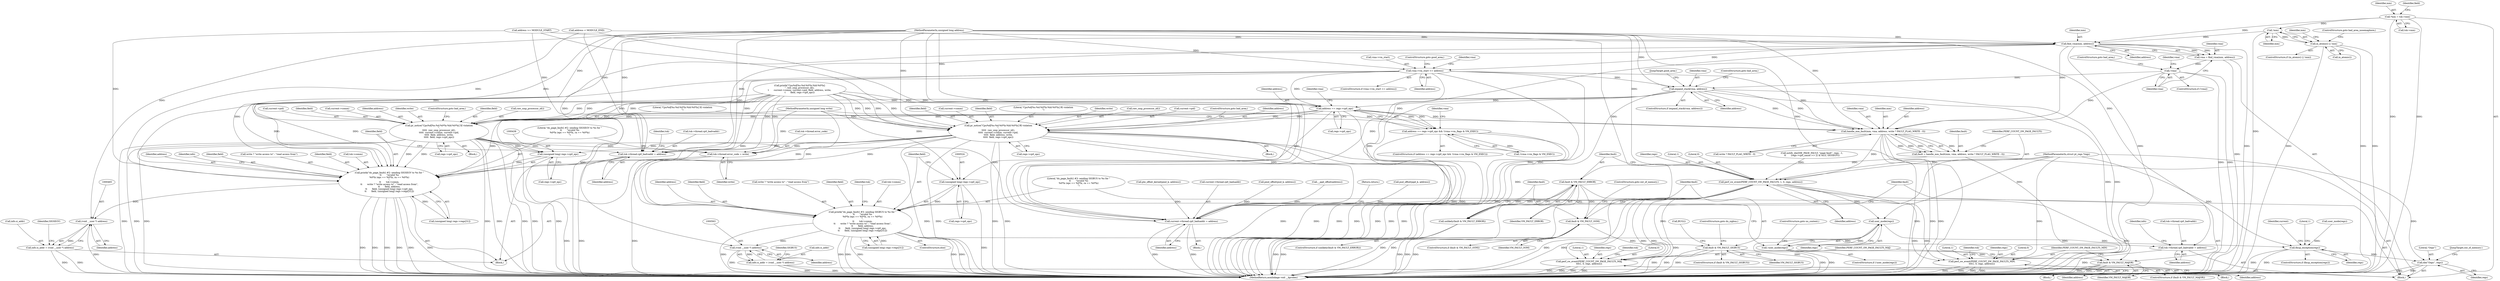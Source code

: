 digraph "0_linux_a8b0ca17b80e92faab46ee7179ba9e99ccb61233_14@pointer" {
"1000204" [label="(Call,!mm)"];
"1000128" [label="(Call,*mm = tsk->mm)"];
"1000202" [label="(Call,in_atomic() || !mm)"];
"1000214" [label="(Call,find_vma(mm, address))"];
"1000212" [label="(Call,vma = find_vma(mm, address))"];
"1000218" [label="(Call,!vma)"];
"1000237" [label="(Call,expand_stack(vma, address))"];
"1000265" [label="(Call,address == regs->cp0_epc)"];
"1000264" [label="(Call,address == regs->cp0_epc && !(vma->vm_flags & VM_EXEC))"];
"1000277" [label="(Call,pr_notice(\"Cpu%d[%s:%d:%0*lx:%ld:%0*lx] XI violation\n\",\n\t\t\t\t\t  raw_smp_processor_id(),\n\t\t\t\t\t  current->comm, current->pid,\n\t\t\t\t\t  field, address, write,\n\t\t\t\t\t  field, regs->cp0_epc))"];
"1000411" [label="(Call,tsk->thread.cp0_badvaddr = address)"];
"1000418" [label="(Call,tsk->thread.error_code = write)"];
"1000425" [label="(Call,printk(\"do_page_fault() #2: sending SIGSEGV to %s for \"\n\t\t       \"invalid %s\n%0*lx (epc == %0*lx, ra == %0*lx)\n\",\n\t\t       tsk->comm,\n\t\t       write ? \"write access to\" : \"read access from\",\n\t\t       field, address,\n\t\t       field, (unsigned long) regs->cp0_epc,\n\t\t       field, (unsigned long) regs->regs[31]))"];
"1000464" [label="(Call,(void __user *) address)"];
"1000460" [label="(Call,info.si_addr = (void __user *) address)"];
"1000437" [label="(Call,(unsigned long) regs->cp0_epc)"];
"1000478" [label="(Call,current->thread.cp0_baduaddr = address)"];
"1000302" [label="(Call,pr_notice(\"Cpu%d[%s:%d:%0*lx:%ld:%0*lx] RI violation\n\",\n\t\t\t\t\t  raw_smp_processor_id(),\n\t\t\t\t\t  current->comm, current->pid,\n\t\t\t\t\t  field, address, write,\n\t\t\t\t\t  field, regs->cp0_epc))"];
"1000335" [label="(Call,handle_mm_fault(mm, vma, address, write ? FAULT_FLAG_WRITE : 0))"];
"1000333" [label="(Call,fault = handle_mm_fault(mm, vma, address, write ? FAULT_FLAG_WRITE : 0))"];
"1000351" [label="(Call,fault & VM_FAULT_ERROR)"];
"1000350" [label="(Call,unlikely(fault & VM_FAULT_ERROR))"];
"1000356" [label="(Call,fault & VM_FAULT_OOM)"];
"1000362" [label="(Call,fault & VM_FAULT_SIGBUS)"];
"1000368" [label="(Call,fault & VM_FAULT_MAJOR)"];
"1000343" [label="(Call,perf_sw_event(PERF_COUNT_SW_PAGE_FAULTS, 1, 0, regs, address))"];
"1000372" [label="(Call,perf_sw_event(PERF_COUNT_SW_PAGE_FAULTS_MAJ,\n\t\t\t\t1, 0, regs, address))"];
"1000384" [label="(Call,perf_sw_event(PERF_COUNT_SW_PAGE_FAULTS_MIN,\n\t\t\t\t1, 0, regs, address))"];
"1000507" [label="(Call,user_mode(regs))"];
"1000475" [label="(Call,fixup_exception(regs))"];
"1000488" [label="(Call,die(\"Oops\", regs))"];
"1000506" [label="(Call,!user_mode(regs))"];
"1000511" [label="(Call,printk(\"do_page_fault() #3: sending SIGBUS to %s for \"\n\t\t       \"invalid %s\n%0*lx (epc == %0*lx, ra == %0*lx)\n\",\n\t\t       tsk->comm,\n\t\t       write ? \"write access to\" : \"read access from\",\n\t\t       field, address,\n\t\t       field, (unsigned long) regs->cp0_epc,\n\t\t       field, (unsigned long) regs->regs[31]))"];
"1000536" [label="(Call,tsk->thread.cp0_badvaddr = address)"];
"1000562" [label="(Call,(void __user *) address)"];
"1000558" [label="(Call,info.si_addr = (void __user *) address)"];
"1000523" [label="(Call,(unsigned long) regs->cp0_epc)"];
"1000222" [label="(Call,vma->vm_start <= address)"];
"1000241" [label="(JumpTarget,good_area:)"];
"1000355" [label="(ControlStructure,if (fault & VM_FAULT_OOM))"];
"1000383" [label="(Block,)"];
"1000435" [label="(Identifier,address)"];
"1000222" [label="(Call,vma->vm_start <= address)"];
"1000452" [label="(Identifier,info)"];
"1000347" [label="(Identifier,regs)"];
"1000314" [label="(Identifier,field)"];
"1000118" [label="(Block,)"];
"1000659" [label="(MethodReturn,asmlinkage void __kprobes)"];
"1000266" [label="(Identifier,address)"];
"1000481" [label="(Identifier,current)"];
"1000442" [label="(Identifier,field)"];
"1000484" [label="(Identifier,address)"];
"1000489" [label="(Literal,\"Oops\")"];
"1000344" [label="(Identifier,PERF_COUNT_SW_PAGE_FAULTS)"];
"1000348" [label="(Identifier,address)"];
"1000283" [label="(Call,current->pid)"];
"1000491" [label="(JumpTarget,out_of_memory:)"];
"1000545" [label="(Identifier,info)"];
"1000210" [label="(Identifier,mm)"];
"1000521" [label="(Identifier,address)"];
"1000487" [label="(Literal,1)"];
"1000507" [label="(Call,user_mode(regs))"];
"1000278" [label="(Literal,\"Cpu%d[%s:%d:%0*lx:%ld:%0*lx] XI violation\n\")"];
"1000522" [label="(Identifier,field)"];
"1000129" [label="(Identifier,mm)"];
"1000212" [label="(Call,vma = find_vma(mm, address))"];
"1000289" [label="(Identifier,field)"];
"1000618" [label="(Call,pud_offset(pgd_k, address))"];
"1000516" [label="(Call,write ? \"write access to\" : \"read access from\")"];
"1000410" [label="(Block,)"];
"1000370" [label="(Identifier,VM_FAULT_MAJOR)"];
"1000305" [label="(Call,current->comm)"];
"1000337" [label="(Identifier,vma)"];
"1000478" [label="(Call,current->thread.cp0_baduaddr = address)"];
"1000333" [label="(Call,fault = handle_mm_fault(mm, vma, address, write ? FAULT_FLAG_WRITE : 0))"];
"1000356" [label="(Call,fault & VM_FAULT_OOM)"];
"1000424" [label="(Identifier,write)"];
"1000371" [label="(Block,)"];
"1000311" [label="(Identifier,field)"];
"1000343" [label="(Call,perf_sw_event(PERF_COUNT_SW_PAGE_FAULTS, 1, 0, regs, address))"];
"1000219" [label="(Identifier,vma)"];
"1000377" [label="(Identifier,address)"];
"1000505" [label="(ControlStructure,if (!user_mode(regs)))"];
"1000280" [label="(Call,current->comm)"];
"1000536" [label="(Call,tsk->thread.cp0_badvaddr = address)"];
"1000116" [label="(MethodParameterIn,unsigned long write)"];
"1000227" [label="(ControlStructure,goto good_area;)"];
"1000474" [label="(ControlStructure,if (fixup_exception(regs)))"];
"1000529" [label="(Call,(unsigned long) regs->regs[31])"];
"1000508" [label="(Identifier,regs)"];
"1000303" [label="(Literal,\"Cpu%d[%s:%d:%0*lx:%ld:%0*lx] RI violation\n\")"];
"1000128" [label="(Call,*mm = tsk->mm)"];
"1000205" [label="(Identifier,mm)"];
"1000649" [label="(Call,pte_offset_kernel(pmd_k, address))"];
"1000419" [label="(Call,tsk->thread.error_code)"];
"1000434" [label="(Identifier,field)"];
"1000479" [label="(Call,current->thread.cp0_baduaddr)"];
"1000313" [label="(Identifier,write)"];
"1000509" [label="(ControlStructure,goto no_context;)"];
"1000466" [label="(Identifier,address)"];
"1000203" [label="(Call,in_atomic())"];
"1000335" [label="(Call,handle_mm_fault(mm, vma, address, write ? FAULT_FLAG_WRITE : 0))"];
"1000352" [label="(Identifier,fault)"];
"1000287" [label="(Identifier,address)"];
"1000634" [label="(Call,pmd_offset(pud_k, address))"];
"1000226" [label="(Identifier,address)"];
"1000476" [label="(Identifier,regs)"];
"1000264" [label="(Call,address == regs->cp0_epc && !(vma->vm_flags & VM_EXEC))"];
"1000334" [label="(Identifier,fault)"];
"1000358" [label="(Identifier,VM_FAULT_OOM)"];
"1000202" [label="(Call,in_atomic() || !mm)"];
"1000304" [label="(Call,raw_smp_processor_id())"];
"1000302" [label="(Call,pr_notice(\"Cpu%d[%s:%d:%0*lx:%ld:%0*lx] RI violation\n\",\n\t\t\t\t\t  raw_smp_processor_id(),\n\t\t\t\t\t  current->comm, current->pid,\n\t\t\t\t\t  field, address, write,\n\t\t\t\t\t  field, regs->cp0_epc))"];
"1000490" [label="(Identifier,regs)"];
"1000308" [label="(Call,current->pid)"];
"1000130" [label="(Call,tsk->mm)"];
"1000216" [label="(Identifier,address)"];
"1000430" [label="(Call,write ? \"write access to\" : \"read access from\")"];
"1000475" [label="(Call,fixup_exception(regs))"];
"1000576" [label="(Call,__pgd_offset(address))"];
"1000238" [label="(Identifier,vma)"];
"1000367" [label="(ControlStructure,if (fault & VM_FAULT_MAJOR))"];
"1000277" [label="(Call,pr_notice(\"Cpu%d[%s:%d:%0*lx:%ld:%0*lx] XI violation\n\",\n\t\t\t\t\t  raw_smp_processor_id(),\n\t\t\t\t\t  current->comm, current->pid,\n\t\t\t\t\t  field, address, write,\n\t\t\t\t\t  field, regs->cp0_epc))"];
"1000117" [label="(MethodParameterIn,unsigned long address)"];
"1000376" [label="(Identifier,regs)"];
"1000460" [label="(Call,info.si_addr = (void __user *) address)"];
"1000301" [label="(Block,)"];
"1000389" [label="(Identifier,address)"];
"1000392" [label="(Identifier,tsk)"];
"1000273" [label="(Identifier,vma)"];
"1000345" [label="(Literal,1)"];
"1000288" [label="(Identifier,write)"];
"1000558" [label="(Call,info.si_addr = (void __user *) address)"];
"1000380" [label="(Identifier,tsk)"];
"1000232" [label="(Identifier,vma)"];
"1000318" [label="(ControlStructure,goto bad_area;)"];
"1000270" [label="(Call,!(vma->vm_flags & VM_EXEC))"];
"1000375" [label="(Literal,0)"];
"1000363" [label="(Identifier,fault)"];
"1000542" [label="(Identifier,address)"];
"1000213" [label="(Identifier,vma)"];
"1000385" [label="(Identifier,PERF_COUNT_SW_PAGE_FAULTS_MIN)"];
"1000520" [label="(Identifier,field)"];
"1000426" [label="(Literal,\"do_page_fault() #2: sending SIGSEGV to %s for \"\n\t\t       \"invalid %s\n%0*lx (epc == %0*lx, ra == %0*lx)\n\")"];
"1000418" [label="(Call,tsk->thread.error_code = write)"];
"1000364" [label="(Identifier,VM_FAULT_SIGBUS)"];
"1000315" [label="(Call,regs->cp0_epc)"];
"1000362" [label="(Call,fault & VM_FAULT_SIGBUS)"];
"1000512" [label="(Literal,\"do_page_fault() #3: sending SIGBUS to %s for \"\n\t\t       \"invalid %s\n%0*lx (epc == %0*lx, ra == %0*lx)\n\")"];
"1000366" [label="(Call,BUG())"];
"1000566" [label="(Identifier,SIGBUS)"];
"1000215" [label="(Identifier,mm)"];
"1000411" [label="(Call,tsk->thread.cp0_badvaddr = address)"];
"1000267" [label="(Call,regs->cp0_epc)"];
"1000339" [label="(Call,write ? FAULT_FLAG_WRITE : 0)"];
"1000368" [label="(Call,fault & VM_FAULT_MAJOR)"];
"1000523" [label="(Call,(unsigned long) regs->cp0_epc)"];
"1000537" [label="(Call,tsk->thread.cp0_badvaddr)"];
"1000511" [label="(Call,printk(\"do_page_fault() #3: sending SIGBUS to %s for \"\n\t\t       \"invalid %s\n%0*lx (epc == %0*lx, ra == %0*lx)\n\",\n\t\t       tsk->comm,\n\t\t       write ? \"write access to\" : \"read access from\",\n\t\t       field, address,\n\t\t       field, (unsigned long) regs->cp0_epc,\n\t\t       field, (unsigned long) regs->regs[31]))"];
"1000217" [label="(ControlStructure,if (!vma))"];
"1000351" [label="(Call,fault & VM_FAULT_ERROR)"];
"1000539" [label="(Identifier,tsk)"];
"1000412" [label="(Call,tsk->thread.cp0_badvaddr)"];
"1000265" [label="(Call,address == regs->cp0_epc)"];
"1000417" [label="(Identifier,address)"];
"1000204" [label="(Call,!mm)"];
"1000220" [label="(ControlStructure,goto bad_area;)"];
"1000135" [label="(Identifier,field)"];
"1000201" [label="(ControlStructure,if (in_atomic() || !mm))"];
"1000350" [label="(Call,unlikely(fault & VM_FAULT_ERROR))"];
"1000384" [label="(Call,perf_sw_event(PERF_COUNT_SW_PAGE_FAULTS_MIN,\n\t\t\t\t1, 0, regs, address))"];
"1000298" [label="(Identifier,vma)"];
"1000290" [label="(Call,regs->cp0_epc)"];
"1000349" [label="(ControlStructure,if (unlikely(fault & VM_FAULT_ERROR)))"];
"1000346" [label="(Literal,0)"];
"1000197" [label="(Call,address < MODULE_END)"];
"1000276" [label="(Block,)"];
"1000357" [label="(Identifier,fault)"];
"1000373" [label="(Identifier,PERF_COUNT_SW_PAGE_FAULTS_MAJ)"];
"1000223" [label="(Call,vma->vm_start)"];
"1000237" [label="(Call,expand_stack(vma, address))"];
"1000436" [label="(Identifier,field)"];
"1000525" [label="(Call,regs->cp0_epc)"];
"1000559" [label="(Call,info.si_addr)"];
"1000513" [label="(Call,tsk->comm)"];
"1000263" [label="(ControlStructure,if (address == regs->cp0_epc && !(vma->vm_flags & VM_EXEC)))"];
"1000388" [label="(Identifier,regs)"];
"1000194" [label="(Call,address >= MODULE_START)"];
"1000562" [label="(Call,(void __user *) address)"];
"1000214" [label="(Call,find_vma(mm, address))"];
"1000218" [label="(Call,!vma)"];
"1000293" [label="(ControlStructure,goto bad_area;)"];
"1000437" [label="(Call,(unsigned long) regs->cp0_epc)"];
"1000485" [label="(Return,return;)"];
"1000206" [label="(ControlStructure,goto bad_area_nosemaphore;)"];
"1000160" [label="(Call,notify_die(DIE_PAGE_FAULT, \"page fault\", regs, -1,\n\t\t       (regs->cp0_cause >> 2) & 0x1f, SIGSEGV))"];
"1000488" [label="(Call,die(\"Oops\", regs))"];
"1000387" [label="(Literal,0)"];
"1000464" [label="(Call,(void __user *) address)"];
"1000336" [label="(Identifier,mm)"];
"1000286" [label="(Identifier,field)"];
"1000365" [label="(ControlStructure,goto do_sigbus;)"];
"1000386" [label="(Literal,1)"];
"1000361" [label="(ControlStructure,if (fault & VM_FAULT_SIGBUS))"];
"1000279" [label="(Call,raw_smp_processor_id())"];
"1000408" [label="(Call,user_mode(regs))"];
"1000564" [label="(Identifier,address)"];
"1000461" [label="(Call,info.si_addr)"];
"1000224" [label="(Identifier,vma)"];
"1000427" [label="(Call,tsk->comm)"];
"1000468" [label="(Identifier,SIGSEGV)"];
"1000425" [label="(Call,printk(\"do_page_fault() #2: sending SIGSEGV to %s for \"\n\t\t       \"invalid %s\n%0*lx (epc == %0*lx, ra == %0*lx)\n\",\n\t\t       tsk->comm,\n\t\t       write ? \"write access to\" : \"read access from\",\n\t\t       field, address,\n\t\t       field, (unsigned long) regs->cp0_epc,\n\t\t       field, (unsigned long) regs->regs[31]))"];
"1000338" [label="(Identifier,address)"];
"1000221" [label="(ControlStructure,if (vma->vm_start <= address))"];
"1000369" [label="(Identifier,fault)"];
"1000372" [label="(Call,perf_sw_event(PERF_COUNT_SW_PAGE_FAULTS_MAJ,\n\t\t\t\t1, 0, regs, address))"];
"1000374" [label="(Literal,1)"];
"1000506" [label="(Call,!user_mode(regs))"];
"1000236" [label="(ControlStructure,if (expand_stack(vma, address)))"];
"1000477" [label="(Block,)"];
"1000115" [label="(MethodParameterIn,struct pt_regs *regs)"];
"1000240" [label="(ControlStructure,goto bad_area;)"];
"1000510" [label="(ControlStructure,else)"];
"1000312" [label="(Identifier,address)"];
"1000142" [label="(Call,printk(\"Cpu%d[%s:%d:%0*lx:%ld:%0*lx]\n\", raw_smp_processor_id(),\n\t       current->comm, current->pid, field, address, write,\n\t       field, regs->cp0_epc))"];
"1000359" [label="(ControlStructure,goto out_of_memory;)"];
"1000439" [label="(Call,regs->cp0_epc)"];
"1000353" [label="(Identifier,VM_FAULT_ERROR)"];
"1000421" [label="(Identifier,tsk)"];
"1000528" [label="(Identifier,field)"];
"1000443" [label="(Call,(unsigned long) regs->regs[31])"];
"1000239" [label="(Identifier,address)"];
"1000204" -> "1000202"  [label="AST: "];
"1000204" -> "1000205"  [label="CFG: "];
"1000205" -> "1000204"  [label="AST: "];
"1000202" -> "1000204"  [label="CFG: "];
"1000204" -> "1000659"  [label="DDG: "];
"1000204" -> "1000202"  [label="DDG: "];
"1000128" -> "1000204"  [label="DDG: "];
"1000204" -> "1000214"  [label="DDG: "];
"1000128" -> "1000118"  [label="AST: "];
"1000128" -> "1000130"  [label="CFG: "];
"1000129" -> "1000128"  [label="AST: "];
"1000130" -> "1000128"  [label="AST: "];
"1000135" -> "1000128"  [label="CFG: "];
"1000128" -> "1000659"  [label="DDG: "];
"1000128" -> "1000659"  [label="DDG: "];
"1000128" -> "1000214"  [label="DDG: "];
"1000202" -> "1000201"  [label="AST: "];
"1000202" -> "1000203"  [label="CFG: "];
"1000203" -> "1000202"  [label="AST: "];
"1000206" -> "1000202"  [label="CFG: "];
"1000210" -> "1000202"  [label="CFG: "];
"1000202" -> "1000659"  [label="DDG: "];
"1000202" -> "1000659"  [label="DDG: "];
"1000202" -> "1000659"  [label="DDG: "];
"1000214" -> "1000212"  [label="AST: "];
"1000214" -> "1000216"  [label="CFG: "];
"1000215" -> "1000214"  [label="AST: "];
"1000216" -> "1000214"  [label="AST: "];
"1000212" -> "1000214"  [label="CFG: "];
"1000214" -> "1000659"  [label="DDG: "];
"1000214" -> "1000659"  [label="DDG: "];
"1000214" -> "1000212"  [label="DDG: "];
"1000214" -> "1000212"  [label="DDG: "];
"1000194" -> "1000214"  [label="DDG: "];
"1000197" -> "1000214"  [label="DDG: "];
"1000117" -> "1000214"  [label="DDG: "];
"1000214" -> "1000222"  [label="DDG: "];
"1000214" -> "1000335"  [label="DDG: "];
"1000214" -> "1000411"  [label="DDG: "];
"1000214" -> "1000425"  [label="DDG: "];
"1000214" -> "1000478"  [label="DDG: "];
"1000212" -> "1000118"  [label="AST: "];
"1000213" -> "1000212"  [label="AST: "];
"1000219" -> "1000212"  [label="CFG: "];
"1000212" -> "1000659"  [label="DDG: "];
"1000212" -> "1000218"  [label="DDG: "];
"1000218" -> "1000217"  [label="AST: "];
"1000218" -> "1000219"  [label="CFG: "];
"1000219" -> "1000218"  [label="AST: "];
"1000220" -> "1000218"  [label="CFG: "];
"1000224" -> "1000218"  [label="CFG: "];
"1000218" -> "1000659"  [label="DDG: "];
"1000218" -> "1000659"  [label="DDG: "];
"1000218" -> "1000237"  [label="DDG: "];
"1000218" -> "1000335"  [label="DDG: "];
"1000237" -> "1000236"  [label="AST: "];
"1000237" -> "1000239"  [label="CFG: "];
"1000238" -> "1000237"  [label="AST: "];
"1000239" -> "1000237"  [label="AST: "];
"1000240" -> "1000237"  [label="CFG: "];
"1000241" -> "1000237"  [label="CFG: "];
"1000237" -> "1000659"  [label="DDG: "];
"1000237" -> "1000659"  [label="DDG: "];
"1000237" -> "1000659"  [label="DDG: "];
"1000222" -> "1000237"  [label="DDG: "];
"1000117" -> "1000237"  [label="DDG: "];
"1000237" -> "1000265"  [label="DDG: "];
"1000237" -> "1000335"  [label="DDG: "];
"1000237" -> "1000335"  [label="DDG: "];
"1000237" -> "1000411"  [label="DDG: "];
"1000237" -> "1000425"  [label="DDG: "];
"1000237" -> "1000478"  [label="DDG: "];
"1000265" -> "1000264"  [label="AST: "];
"1000265" -> "1000267"  [label="CFG: "];
"1000266" -> "1000265"  [label="AST: "];
"1000267" -> "1000265"  [label="AST: "];
"1000273" -> "1000265"  [label="CFG: "];
"1000264" -> "1000265"  [label="CFG: "];
"1000265" -> "1000659"  [label="DDG: "];
"1000265" -> "1000264"  [label="DDG: "];
"1000265" -> "1000264"  [label="DDG: "];
"1000222" -> "1000265"  [label="DDG: "];
"1000117" -> "1000265"  [label="DDG: "];
"1000142" -> "1000265"  [label="DDG: "];
"1000265" -> "1000277"  [label="DDG: "];
"1000265" -> "1000277"  [label="DDG: "];
"1000265" -> "1000302"  [label="DDG: "];
"1000265" -> "1000302"  [label="DDG: "];
"1000265" -> "1000335"  [label="DDG: "];
"1000265" -> "1000523"  [label="DDG: "];
"1000264" -> "1000263"  [label="AST: "];
"1000264" -> "1000270"  [label="CFG: "];
"1000270" -> "1000264"  [label="AST: "];
"1000278" -> "1000264"  [label="CFG: "];
"1000298" -> "1000264"  [label="CFG: "];
"1000264" -> "1000659"  [label="DDG: "];
"1000264" -> "1000659"  [label="DDG: "];
"1000264" -> "1000659"  [label="DDG: "];
"1000270" -> "1000264"  [label="DDG: "];
"1000277" -> "1000276"  [label="AST: "];
"1000277" -> "1000290"  [label="CFG: "];
"1000278" -> "1000277"  [label="AST: "];
"1000279" -> "1000277"  [label="AST: "];
"1000280" -> "1000277"  [label="AST: "];
"1000283" -> "1000277"  [label="AST: "];
"1000286" -> "1000277"  [label="AST: "];
"1000287" -> "1000277"  [label="AST: "];
"1000288" -> "1000277"  [label="AST: "];
"1000289" -> "1000277"  [label="AST: "];
"1000290" -> "1000277"  [label="AST: "];
"1000293" -> "1000277"  [label="CFG: "];
"1000277" -> "1000659"  [label="DDG: "];
"1000277" -> "1000659"  [label="DDG: "];
"1000277" -> "1000659"  [label="DDG: "];
"1000277" -> "1000659"  [label="DDG: "];
"1000277" -> "1000659"  [label="DDG: "];
"1000277" -> "1000659"  [label="DDG: "];
"1000277" -> "1000659"  [label="DDG: "];
"1000277" -> "1000659"  [label="DDG: "];
"1000142" -> "1000277"  [label="DDG: "];
"1000142" -> "1000277"  [label="DDG: "];
"1000142" -> "1000277"  [label="DDG: "];
"1000142" -> "1000277"  [label="DDG: "];
"1000117" -> "1000277"  [label="DDG: "];
"1000116" -> "1000277"  [label="DDG: "];
"1000277" -> "1000411"  [label="DDG: "];
"1000277" -> "1000418"  [label="DDG: "];
"1000277" -> "1000425"  [label="DDG: "];
"1000277" -> "1000425"  [label="DDG: "];
"1000277" -> "1000437"  [label="DDG: "];
"1000277" -> "1000478"  [label="DDG: "];
"1000411" -> "1000410"  [label="AST: "];
"1000411" -> "1000417"  [label="CFG: "];
"1000412" -> "1000411"  [label="AST: "];
"1000417" -> "1000411"  [label="AST: "];
"1000421" -> "1000411"  [label="CFG: "];
"1000411" -> "1000659"  [label="DDG: "];
"1000302" -> "1000411"  [label="DDG: "];
"1000222" -> "1000411"  [label="DDG: "];
"1000194" -> "1000411"  [label="DDG: "];
"1000197" -> "1000411"  [label="DDG: "];
"1000117" -> "1000411"  [label="DDG: "];
"1000418" -> "1000410"  [label="AST: "];
"1000418" -> "1000424"  [label="CFG: "];
"1000419" -> "1000418"  [label="AST: "];
"1000424" -> "1000418"  [label="AST: "];
"1000426" -> "1000418"  [label="CFG: "];
"1000418" -> "1000659"  [label="DDG: "];
"1000302" -> "1000418"  [label="DDG: "];
"1000142" -> "1000418"  [label="DDG: "];
"1000116" -> "1000418"  [label="DDG: "];
"1000425" -> "1000410"  [label="AST: "];
"1000425" -> "1000443"  [label="CFG: "];
"1000426" -> "1000425"  [label="AST: "];
"1000427" -> "1000425"  [label="AST: "];
"1000430" -> "1000425"  [label="AST: "];
"1000434" -> "1000425"  [label="AST: "];
"1000435" -> "1000425"  [label="AST: "];
"1000436" -> "1000425"  [label="AST: "];
"1000437" -> "1000425"  [label="AST: "];
"1000442" -> "1000425"  [label="AST: "];
"1000443" -> "1000425"  [label="AST: "];
"1000452" -> "1000425"  [label="CFG: "];
"1000425" -> "1000659"  [label="DDG: "];
"1000425" -> "1000659"  [label="DDG: "];
"1000425" -> "1000659"  [label="DDG: "];
"1000425" -> "1000659"  [label="DDG: "];
"1000425" -> "1000659"  [label="DDG: "];
"1000425" -> "1000659"  [label="DDG: "];
"1000116" -> "1000425"  [label="DDG: "];
"1000142" -> "1000425"  [label="DDG: "];
"1000302" -> "1000425"  [label="DDG: "];
"1000302" -> "1000425"  [label="DDG: "];
"1000117" -> "1000425"  [label="DDG: "];
"1000222" -> "1000425"  [label="DDG: "];
"1000194" -> "1000425"  [label="DDG: "];
"1000197" -> "1000425"  [label="DDG: "];
"1000437" -> "1000425"  [label="DDG: "];
"1000443" -> "1000425"  [label="DDG: "];
"1000425" -> "1000464"  [label="DDG: "];
"1000464" -> "1000460"  [label="AST: "];
"1000464" -> "1000466"  [label="CFG: "];
"1000465" -> "1000464"  [label="AST: "];
"1000466" -> "1000464"  [label="AST: "];
"1000460" -> "1000464"  [label="CFG: "];
"1000464" -> "1000659"  [label="DDG: "];
"1000464" -> "1000460"  [label="DDG: "];
"1000117" -> "1000464"  [label="DDG: "];
"1000460" -> "1000410"  [label="AST: "];
"1000461" -> "1000460"  [label="AST: "];
"1000468" -> "1000460"  [label="CFG: "];
"1000460" -> "1000659"  [label="DDG: "];
"1000460" -> "1000659"  [label="DDG: "];
"1000437" -> "1000439"  [label="CFG: "];
"1000438" -> "1000437"  [label="AST: "];
"1000439" -> "1000437"  [label="AST: "];
"1000442" -> "1000437"  [label="CFG: "];
"1000437" -> "1000659"  [label="DDG: "];
"1000302" -> "1000437"  [label="DDG: "];
"1000142" -> "1000437"  [label="DDG: "];
"1000478" -> "1000477"  [label="AST: "];
"1000478" -> "1000484"  [label="CFG: "];
"1000479" -> "1000478"  [label="AST: "];
"1000484" -> "1000478"  [label="AST: "];
"1000485" -> "1000478"  [label="CFG: "];
"1000478" -> "1000659"  [label="DDG: "];
"1000478" -> "1000659"  [label="DDG: "];
"1000302" -> "1000478"  [label="DDG: "];
"1000649" -> "1000478"  [label="DDG: "];
"1000576" -> "1000478"  [label="DDG: "];
"1000222" -> "1000478"  [label="DDG: "];
"1000194" -> "1000478"  [label="DDG: "];
"1000343" -> "1000478"  [label="DDG: "];
"1000634" -> "1000478"  [label="DDG: "];
"1000618" -> "1000478"  [label="DDG: "];
"1000197" -> "1000478"  [label="DDG: "];
"1000117" -> "1000478"  [label="DDG: "];
"1000302" -> "1000301"  [label="AST: "];
"1000302" -> "1000315"  [label="CFG: "];
"1000303" -> "1000302"  [label="AST: "];
"1000304" -> "1000302"  [label="AST: "];
"1000305" -> "1000302"  [label="AST: "];
"1000308" -> "1000302"  [label="AST: "];
"1000311" -> "1000302"  [label="AST: "];
"1000312" -> "1000302"  [label="AST: "];
"1000313" -> "1000302"  [label="AST: "];
"1000314" -> "1000302"  [label="AST: "];
"1000315" -> "1000302"  [label="AST: "];
"1000318" -> "1000302"  [label="CFG: "];
"1000302" -> "1000659"  [label="DDG: "];
"1000302" -> "1000659"  [label="DDG: "];
"1000302" -> "1000659"  [label="DDG: "];
"1000302" -> "1000659"  [label="DDG: "];
"1000302" -> "1000659"  [label="DDG: "];
"1000302" -> "1000659"  [label="DDG: "];
"1000302" -> "1000659"  [label="DDG: "];
"1000302" -> "1000659"  [label="DDG: "];
"1000142" -> "1000302"  [label="DDG: "];
"1000142" -> "1000302"  [label="DDG: "];
"1000142" -> "1000302"  [label="DDG: "];
"1000142" -> "1000302"  [label="DDG: "];
"1000117" -> "1000302"  [label="DDG: "];
"1000116" -> "1000302"  [label="DDG: "];
"1000335" -> "1000333"  [label="AST: "];
"1000335" -> "1000339"  [label="CFG: "];
"1000336" -> "1000335"  [label="AST: "];
"1000337" -> "1000335"  [label="AST: "];
"1000338" -> "1000335"  [label="AST: "];
"1000339" -> "1000335"  [label="AST: "];
"1000333" -> "1000335"  [label="CFG: "];
"1000335" -> "1000659"  [label="DDG: "];
"1000335" -> "1000659"  [label="DDG: "];
"1000335" -> "1000659"  [label="DDG: "];
"1000335" -> "1000333"  [label="DDG: "];
"1000335" -> "1000333"  [label="DDG: "];
"1000335" -> "1000333"  [label="DDG: "];
"1000335" -> "1000333"  [label="DDG: "];
"1000222" -> "1000335"  [label="DDG: "];
"1000117" -> "1000335"  [label="DDG: "];
"1000116" -> "1000335"  [label="DDG: "];
"1000335" -> "1000343"  [label="DDG: "];
"1000333" -> "1000118"  [label="AST: "];
"1000334" -> "1000333"  [label="AST: "];
"1000344" -> "1000333"  [label="CFG: "];
"1000333" -> "1000659"  [label="DDG: "];
"1000333" -> "1000351"  [label="DDG: "];
"1000351" -> "1000350"  [label="AST: "];
"1000351" -> "1000353"  [label="CFG: "];
"1000352" -> "1000351"  [label="AST: "];
"1000353" -> "1000351"  [label="AST: "];
"1000350" -> "1000351"  [label="CFG: "];
"1000351" -> "1000659"  [label="DDG: "];
"1000351" -> "1000350"  [label="DDG: "];
"1000351" -> "1000350"  [label="DDG: "];
"1000351" -> "1000356"  [label="DDG: "];
"1000351" -> "1000368"  [label="DDG: "];
"1000350" -> "1000349"  [label="AST: "];
"1000357" -> "1000350"  [label="CFG: "];
"1000369" -> "1000350"  [label="CFG: "];
"1000350" -> "1000659"  [label="DDG: "];
"1000350" -> "1000659"  [label="DDG: "];
"1000356" -> "1000355"  [label="AST: "];
"1000356" -> "1000358"  [label="CFG: "];
"1000357" -> "1000356"  [label="AST: "];
"1000358" -> "1000356"  [label="AST: "];
"1000359" -> "1000356"  [label="CFG: "];
"1000363" -> "1000356"  [label="CFG: "];
"1000356" -> "1000659"  [label="DDG: "];
"1000356" -> "1000659"  [label="DDG: "];
"1000356" -> "1000659"  [label="DDG: "];
"1000356" -> "1000362"  [label="DDG: "];
"1000362" -> "1000361"  [label="AST: "];
"1000362" -> "1000364"  [label="CFG: "];
"1000363" -> "1000362"  [label="AST: "];
"1000364" -> "1000362"  [label="AST: "];
"1000365" -> "1000362"  [label="CFG: "];
"1000366" -> "1000362"  [label="CFG: "];
"1000362" -> "1000659"  [label="DDG: "];
"1000362" -> "1000659"  [label="DDG: "];
"1000362" -> "1000659"  [label="DDG: "];
"1000362" -> "1000368"  [label="DDG: "];
"1000368" -> "1000367"  [label="AST: "];
"1000368" -> "1000370"  [label="CFG: "];
"1000369" -> "1000368"  [label="AST: "];
"1000370" -> "1000368"  [label="AST: "];
"1000373" -> "1000368"  [label="CFG: "];
"1000385" -> "1000368"  [label="CFG: "];
"1000368" -> "1000659"  [label="DDG: "];
"1000368" -> "1000659"  [label="DDG: "];
"1000368" -> "1000659"  [label="DDG: "];
"1000343" -> "1000118"  [label="AST: "];
"1000343" -> "1000348"  [label="CFG: "];
"1000344" -> "1000343"  [label="AST: "];
"1000345" -> "1000343"  [label="AST: "];
"1000346" -> "1000343"  [label="AST: "];
"1000347" -> "1000343"  [label="AST: "];
"1000348" -> "1000343"  [label="AST: "];
"1000352" -> "1000343"  [label="CFG: "];
"1000343" -> "1000659"  [label="DDG: "];
"1000343" -> "1000659"  [label="DDG: "];
"1000343" -> "1000659"  [label="DDG: "];
"1000343" -> "1000659"  [label="DDG: "];
"1000160" -> "1000343"  [label="DDG: "];
"1000115" -> "1000343"  [label="DDG: "];
"1000117" -> "1000343"  [label="DDG: "];
"1000343" -> "1000372"  [label="DDG: "];
"1000343" -> "1000372"  [label="DDG: "];
"1000343" -> "1000384"  [label="DDG: "];
"1000343" -> "1000384"  [label="DDG: "];
"1000343" -> "1000507"  [label="DDG: "];
"1000343" -> "1000511"  [label="DDG: "];
"1000372" -> "1000371"  [label="AST: "];
"1000372" -> "1000377"  [label="CFG: "];
"1000373" -> "1000372"  [label="AST: "];
"1000374" -> "1000372"  [label="AST: "];
"1000375" -> "1000372"  [label="AST: "];
"1000376" -> "1000372"  [label="AST: "];
"1000377" -> "1000372"  [label="AST: "];
"1000380" -> "1000372"  [label="CFG: "];
"1000372" -> "1000659"  [label="DDG: "];
"1000372" -> "1000659"  [label="DDG: "];
"1000372" -> "1000659"  [label="DDG: "];
"1000372" -> "1000659"  [label="DDG: "];
"1000115" -> "1000372"  [label="DDG: "];
"1000117" -> "1000372"  [label="DDG: "];
"1000384" -> "1000383"  [label="AST: "];
"1000384" -> "1000389"  [label="CFG: "];
"1000385" -> "1000384"  [label="AST: "];
"1000386" -> "1000384"  [label="AST: "];
"1000387" -> "1000384"  [label="AST: "];
"1000388" -> "1000384"  [label="AST: "];
"1000389" -> "1000384"  [label="AST: "];
"1000392" -> "1000384"  [label="CFG: "];
"1000384" -> "1000659"  [label="DDG: "];
"1000384" -> "1000659"  [label="DDG: "];
"1000384" -> "1000659"  [label="DDG: "];
"1000384" -> "1000659"  [label="DDG: "];
"1000115" -> "1000384"  [label="DDG: "];
"1000117" -> "1000384"  [label="DDG: "];
"1000507" -> "1000506"  [label="AST: "];
"1000507" -> "1000508"  [label="CFG: "];
"1000508" -> "1000507"  [label="AST: "];
"1000506" -> "1000507"  [label="CFG: "];
"1000507" -> "1000659"  [label="DDG: "];
"1000507" -> "1000475"  [label="DDG: "];
"1000507" -> "1000506"  [label="DDG: "];
"1000115" -> "1000507"  [label="DDG: "];
"1000475" -> "1000474"  [label="AST: "];
"1000475" -> "1000476"  [label="CFG: "];
"1000476" -> "1000475"  [label="AST: "];
"1000481" -> "1000475"  [label="CFG: "];
"1000487" -> "1000475"  [label="CFG: "];
"1000475" -> "1000659"  [label="DDG: "];
"1000475" -> "1000659"  [label="DDG: "];
"1000408" -> "1000475"  [label="DDG: "];
"1000115" -> "1000475"  [label="DDG: "];
"1000475" -> "1000488"  [label="DDG: "];
"1000488" -> "1000118"  [label="AST: "];
"1000488" -> "1000490"  [label="CFG: "];
"1000489" -> "1000488"  [label="AST: "];
"1000490" -> "1000488"  [label="AST: "];
"1000491" -> "1000488"  [label="CFG: "];
"1000488" -> "1000659"  [label="DDG: "];
"1000488" -> "1000659"  [label="DDG: "];
"1000115" -> "1000488"  [label="DDG: "];
"1000506" -> "1000505"  [label="AST: "];
"1000509" -> "1000506"  [label="CFG: "];
"1000512" -> "1000506"  [label="CFG: "];
"1000506" -> "1000659"  [label="DDG: "];
"1000506" -> "1000659"  [label="DDG: "];
"1000511" -> "1000510"  [label="AST: "];
"1000511" -> "1000529"  [label="CFG: "];
"1000512" -> "1000511"  [label="AST: "];
"1000513" -> "1000511"  [label="AST: "];
"1000516" -> "1000511"  [label="AST: "];
"1000520" -> "1000511"  [label="AST: "];
"1000521" -> "1000511"  [label="AST: "];
"1000522" -> "1000511"  [label="AST: "];
"1000523" -> "1000511"  [label="AST: "];
"1000528" -> "1000511"  [label="AST: "];
"1000529" -> "1000511"  [label="AST: "];
"1000539" -> "1000511"  [label="CFG: "];
"1000511" -> "1000659"  [label="DDG: "];
"1000511" -> "1000659"  [label="DDG: "];
"1000511" -> "1000659"  [label="DDG: "];
"1000511" -> "1000659"  [label="DDG: "];
"1000511" -> "1000659"  [label="DDG: "];
"1000511" -> "1000659"  [label="DDG: "];
"1000116" -> "1000511"  [label="DDG: "];
"1000142" -> "1000511"  [label="DDG: "];
"1000117" -> "1000511"  [label="DDG: "];
"1000523" -> "1000511"  [label="DDG: "];
"1000529" -> "1000511"  [label="DDG: "];
"1000511" -> "1000536"  [label="DDG: "];
"1000511" -> "1000562"  [label="DDG: "];
"1000536" -> "1000118"  [label="AST: "];
"1000536" -> "1000542"  [label="CFG: "];
"1000537" -> "1000536"  [label="AST: "];
"1000542" -> "1000536"  [label="AST: "];
"1000545" -> "1000536"  [label="CFG: "];
"1000536" -> "1000659"  [label="DDG: "];
"1000117" -> "1000536"  [label="DDG: "];
"1000562" -> "1000558"  [label="AST: "];
"1000562" -> "1000564"  [label="CFG: "];
"1000563" -> "1000562"  [label="AST: "];
"1000564" -> "1000562"  [label="AST: "];
"1000558" -> "1000562"  [label="CFG: "];
"1000562" -> "1000659"  [label="DDG: "];
"1000562" -> "1000558"  [label="DDG: "];
"1000117" -> "1000562"  [label="DDG: "];
"1000558" -> "1000118"  [label="AST: "];
"1000559" -> "1000558"  [label="AST: "];
"1000566" -> "1000558"  [label="CFG: "];
"1000558" -> "1000659"  [label="DDG: "];
"1000558" -> "1000659"  [label="DDG: "];
"1000523" -> "1000525"  [label="CFG: "];
"1000524" -> "1000523"  [label="AST: "];
"1000525" -> "1000523"  [label="AST: "];
"1000528" -> "1000523"  [label="CFG: "];
"1000523" -> "1000659"  [label="DDG: "];
"1000142" -> "1000523"  [label="DDG: "];
"1000222" -> "1000221"  [label="AST: "];
"1000222" -> "1000226"  [label="CFG: "];
"1000223" -> "1000222"  [label="AST: "];
"1000226" -> "1000222"  [label="AST: "];
"1000227" -> "1000222"  [label="CFG: "];
"1000232" -> "1000222"  [label="CFG: "];
"1000222" -> "1000659"  [label="DDG: "];
"1000222" -> "1000659"  [label="DDG: "];
"1000222" -> "1000659"  [label="DDG: "];
"1000117" -> "1000222"  [label="DDG: "];
}
